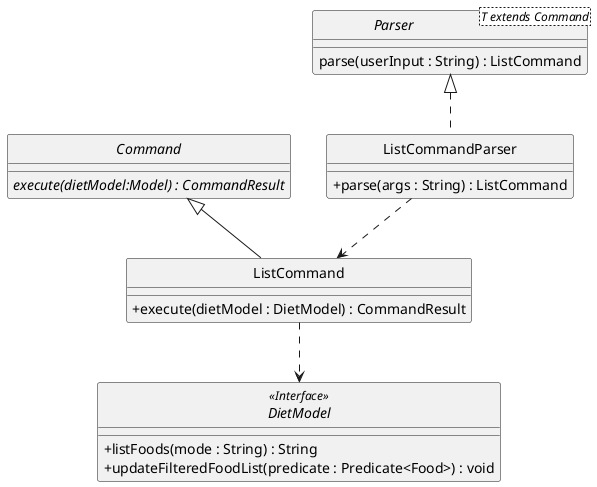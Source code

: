 @startuml
/' @author @akhilvuputuri'/
/' Got inspiration and adapted
from https://github.com/AY1920S2-CS2103T-W12-1/main/blob/master/docs/images/DeliveredClassDiagram.png '/

skinparam backgroundColor #ffffff
skinparam classAttributeIconSize 0
hide circle


class ListCommandParser implements Parser {
    /' Methods '/
    + parse(args : String) : ListCommand
}

interface Parser<T extends Command> {
    parse(userInput : String) : ListCommand
}

abstract class Command {
    {abstract} execute(dietModel:Model) : CommandResult
}

class ListCommand extends Command {
    /' Fields '/

    /' Methods '/
    + execute(dietModel : DietModel) : CommandResult

}

interface DietModel <<Interface>> {

    + listFoods(mode : String) : String
    + updateFilteredFoodList(predicate : Predicate<Food>) : void

}



ListCommandParser ..> ListCommand
ListCommand ..> DietModel


@enduml
